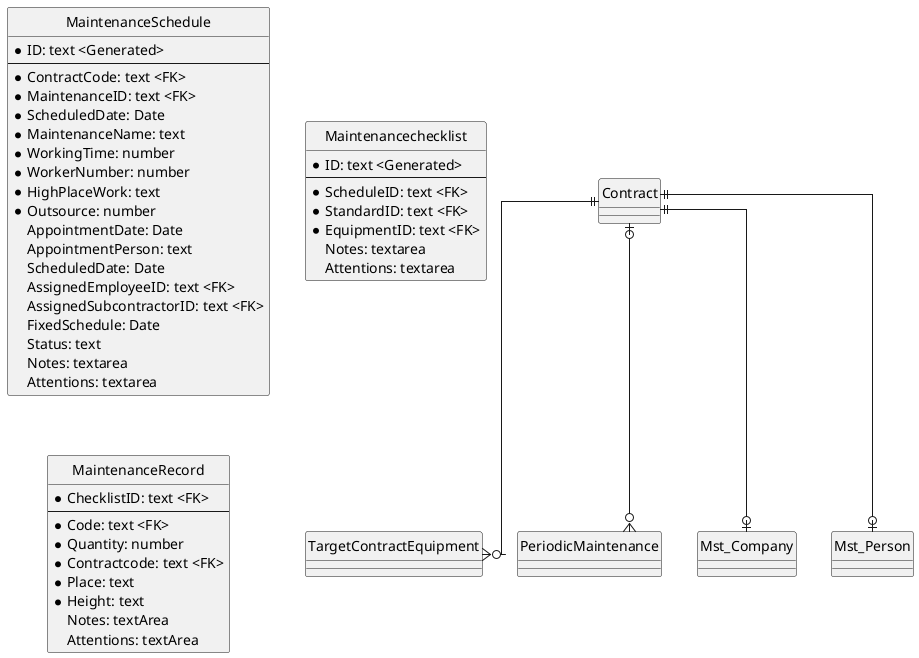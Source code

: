 @startuml
hide circle
skinparam linetype ortho

entity MaintenanceSchedule {
    * ID: text <Generated>
    --
    * ContractCode: text <FK>
    * MaintenanceID: text <FK>
    * ScheduledDate: Date
    * MaintenanceName: text
    * WorkingTime: number
    * WorkerNumber: number
    * HighPlaceWork: text
    * Outsource: number
    AppointmentDate: Date
    AppointmentPerson: text
    ScheduledDate: Date
    AssignedEmployeeID: text <FK>
    AssignedSubcontractorID: text <FK>
    FixedSchedule: Date
    Status: text
    Notes: textarea
    Attentions: textarea
}
' Status: Appointment/ assignment/ ScheduleFixed/ Pending/ Complete/ RemainingWork
entity Maintenancechecklist {
    * ID: text <Generated>
    --
    * ScheduleID: text <FK> 
    * StandardID: text <FK>
    * EquipmentID: text <FK>
    Notes: textarea
    Attentions: textarea
}
entity MaintenanceRecord {
    * ChecklistID: text <FK>
    --
    * Code: text <FK>
    * Quantity: number
    * Contractcode: text <FK>
    * Place: text
    * Height: text
    Notes: textArea
    Attentions: textArea
}


Contract ||--o{ TargetContractEquipment
Contract |o--o{ PeriodicMaintenance
Contract ||--o| Mst_Company
Contract ||--o| Mst_Person
@enduml